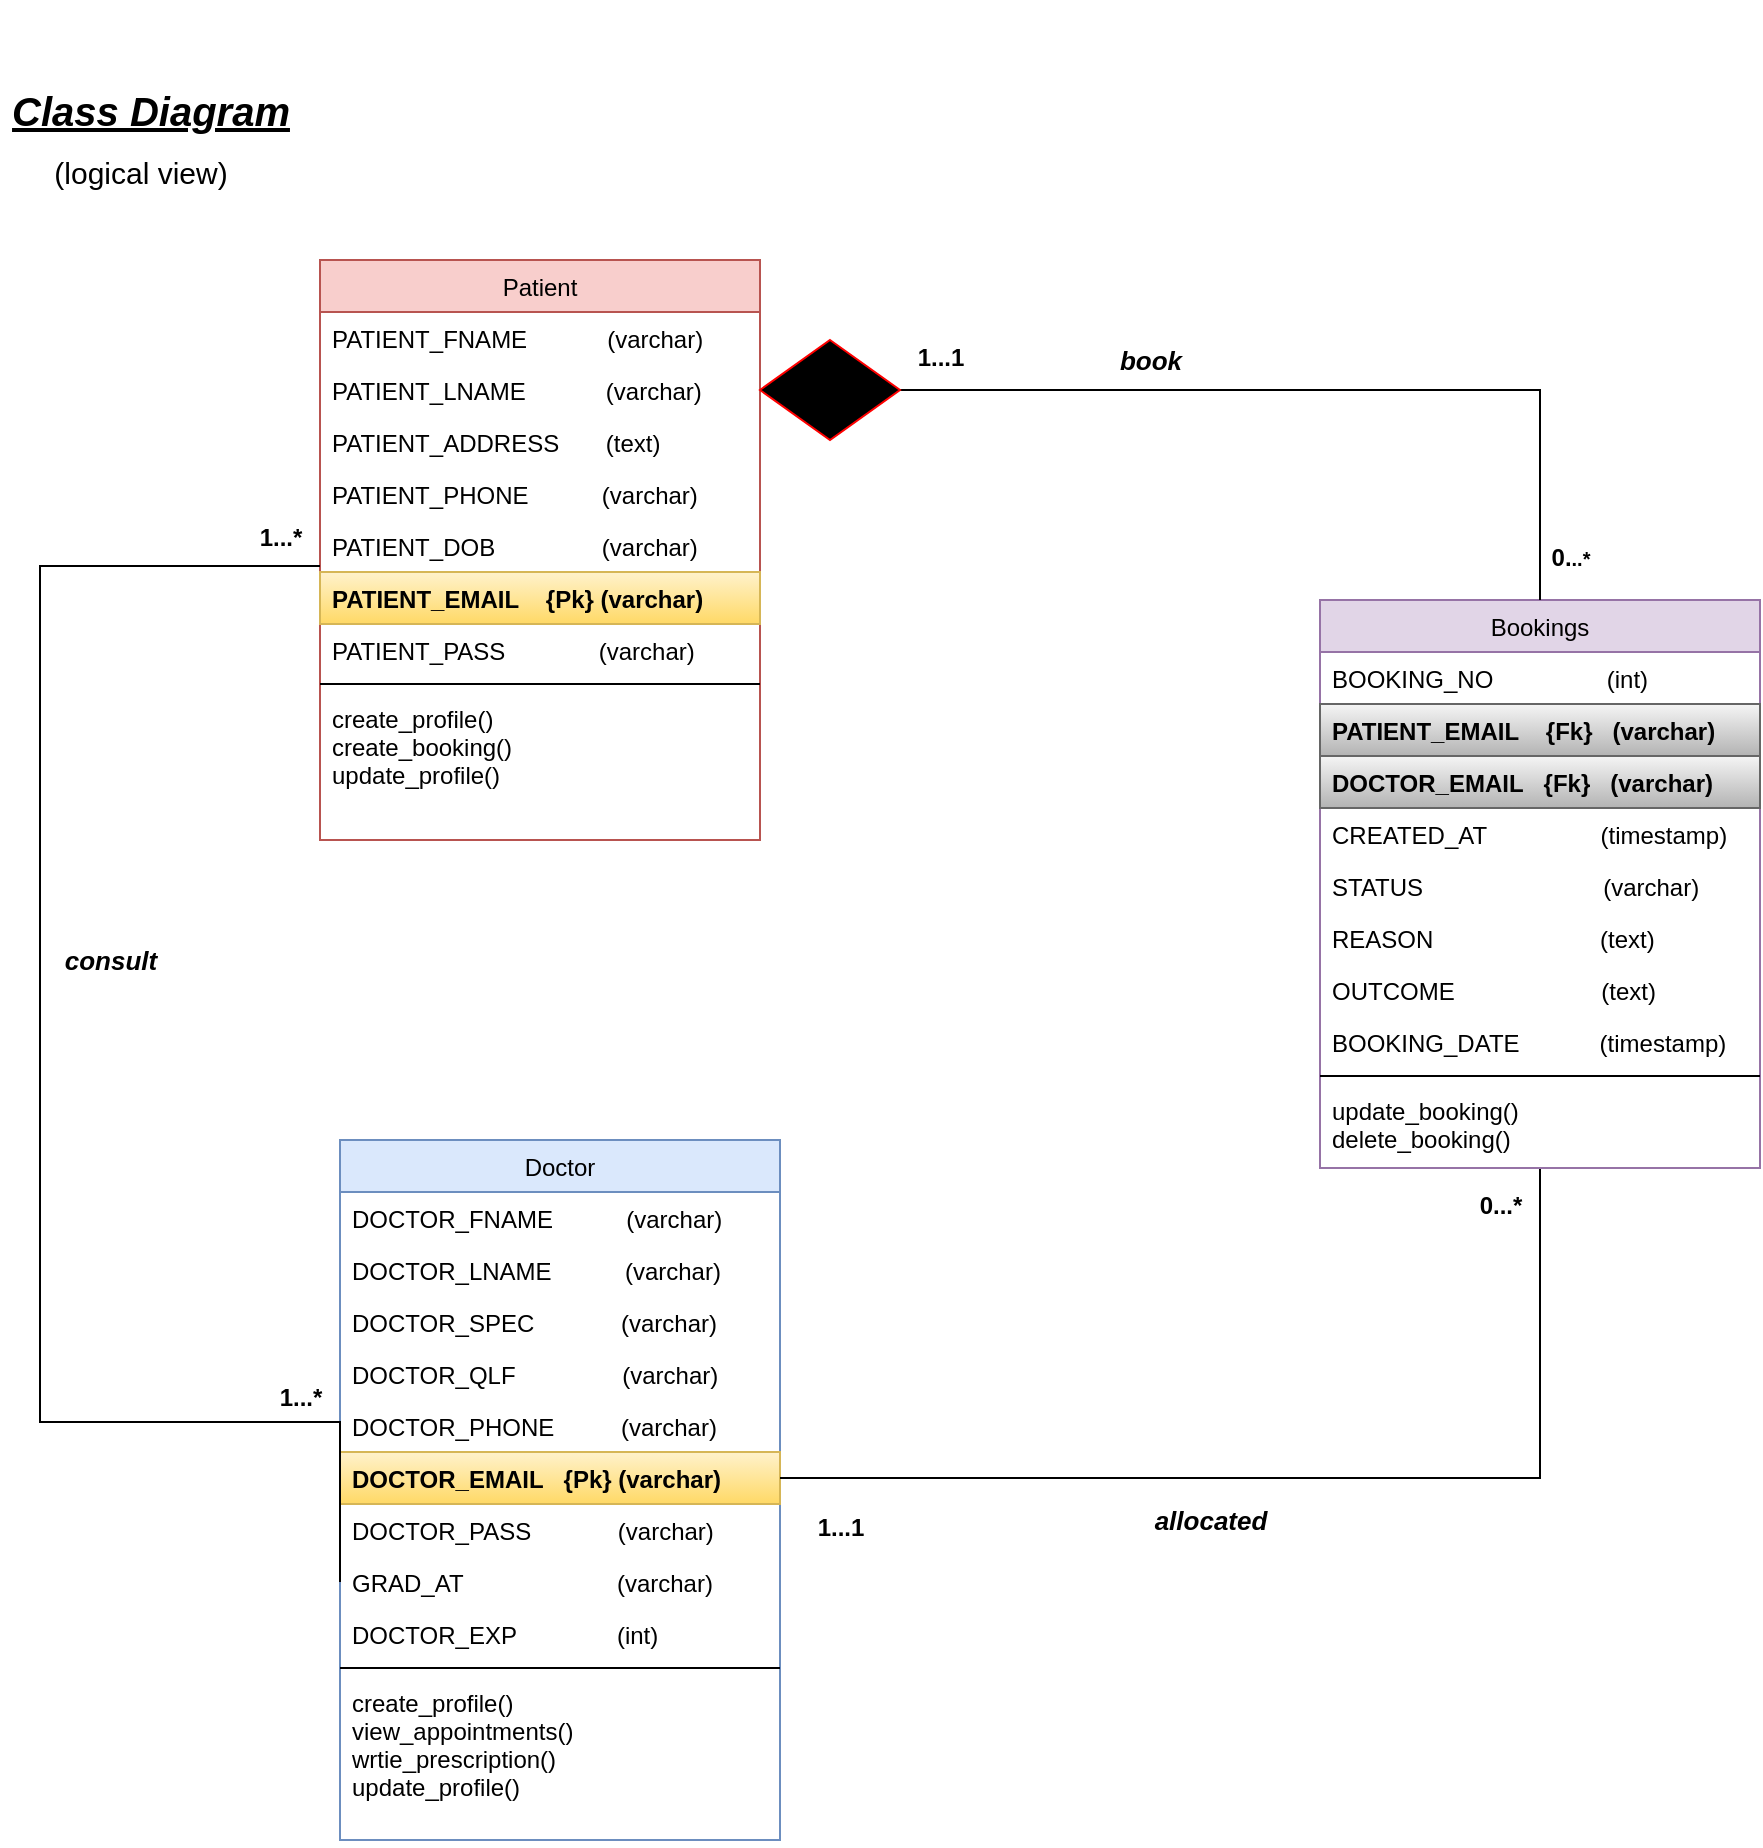 <mxfile version="14.6.11" type="github">
  <diagram id="C5RBs43oDa-KdzZeNtuy" name="Page-1">
    <mxGraphModel dx="974" dy="1745" grid="1" gridSize="10" guides="1" tooltips="1" connect="1" arrows="1" fold="1" page="1" pageScale="1" pageWidth="827" pageHeight="1169" math="0" shadow="0">
      <root>
        <mxCell id="WIyWlLk6GJQsqaUBKTNV-0" />
        <mxCell id="WIyWlLk6GJQsqaUBKTNV-1" parent="WIyWlLk6GJQsqaUBKTNV-0" />
        <mxCell id="zkfFHV4jXpPFQw0GAbJ--17" value="Doctor" style="swimlane;fontStyle=0;align=center;verticalAlign=top;childLayout=stackLayout;horizontal=1;startSize=26;horizontalStack=0;resizeParent=1;resizeLast=0;collapsible=1;marginBottom=0;rounded=0;shadow=0;strokeWidth=1;fillColor=#dae8fc;strokeColor=#6c8ebf;" parent="WIyWlLk6GJQsqaUBKTNV-1" vertex="1">
          <mxGeometry x="190" y="550" width="220" height="350" as="geometry">
            <mxRectangle x="550" y="140" width="160" height="26" as="alternateBounds" />
          </mxGeometry>
        </mxCell>
        <mxCell id="zkfFHV4jXpPFQw0GAbJ--18" value="DOCTOR_FNAME           (varchar)&#xa;" style="text;align=left;verticalAlign=top;spacingLeft=4;spacingRight=4;overflow=hidden;rotatable=0;points=[[0,0.5],[1,0.5]];portConstraint=eastwest;" parent="zkfFHV4jXpPFQw0GAbJ--17" vertex="1">
          <mxGeometry y="26" width="220" height="26" as="geometry" />
        </mxCell>
        <mxCell id="zkfFHV4jXpPFQw0GAbJ--19" value="DOCTOR_LNAME           (varchar)&#xa;&#xa;&#xa;" style="text;align=left;verticalAlign=top;spacingLeft=4;spacingRight=4;overflow=hidden;rotatable=0;points=[[0,0.5],[1,0.5]];portConstraint=eastwest;rounded=0;shadow=0;html=0;" parent="zkfFHV4jXpPFQw0GAbJ--17" vertex="1">
          <mxGeometry y="52" width="220" height="26" as="geometry" />
        </mxCell>
        <mxCell id="zkfFHV4jXpPFQw0GAbJ--20" value="DOCTOR_SPEC             (varchar)&#xa;" style="text;align=left;verticalAlign=top;spacingLeft=4;spacingRight=4;overflow=hidden;rotatable=0;points=[[0,0.5],[1,0.5]];portConstraint=eastwest;rounded=0;shadow=0;html=0;" parent="zkfFHV4jXpPFQw0GAbJ--17" vertex="1">
          <mxGeometry y="78" width="220" height="26" as="geometry" />
        </mxCell>
        <mxCell id="zkfFHV4jXpPFQw0GAbJ--21" value="DOCTOR_QLF                (varchar)&#xa;" style="text;align=left;verticalAlign=top;spacingLeft=4;spacingRight=4;overflow=hidden;rotatable=0;points=[[0,0.5],[1,0.5]];portConstraint=eastwest;rounded=0;shadow=0;html=0;" parent="zkfFHV4jXpPFQw0GAbJ--17" vertex="1">
          <mxGeometry y="104" width="220" height="26" as="geometry" />
        </mxCell>
        <mxCell id="zkfFHV4jXpPFQw0GAbJ--22" value="DOCTOR_PHONE          (varchar)&#xa;" style="text;align=left;verticalAlign=top;spacingLeft=4;spacingRight=4;overflow=hidden;rotatable=0;points=[[0,0.5],[1,0.5]];portConstraint=eastwest;rounded=0;shadow=0;html=0;" parent="zkfFHV4jXpPFQw0GAbJ--17" vertex="1">
          <mxGeometry y="130" width="220" height="26" as="geometry" />
        </mxCell>
        <mxCell id="zkfFHV4jXpPFQw0GAbJ--24" value="DOCTOR_EMAIL   {Pk} (varchar)&#xa;" style="text;align=left;verticalAlign=top;spacingLeft=4;spacingRight=4;overflow=hidden;rotatable=0;points=[[0,0.5],[1,0.5]];portConstraint=eastwest;fillColor=#fff2cc;strokeColor=#d6b656;fontStyle=1;gradientColor=#ffd966;" parent="zkfFHV4jXpPFQw0GAbJ--17" vertex="1">
          <mxGeometry y="156" width="220" height="26" as="geometry" />
        </mxCell>
        <mxCell id="zkfFHV4jXpPFQw0GAbJ--25" value="DOCTOR_PASS             (varchar)&#xa;" style="text;align=left;verticalAlign=top;spacingLeft=4;spacingRight=4;overflow=hidden;rotatable=0;points=[[0,0.5],[1,0.5]];portConstraint=eastwest;" parent="zkfFHV4jXpPFQw0GAbJ--17" vertex="1">
          <mxGeometry y="182" width="220" height="26" as="geometry" />
        </mxCell>
        <mxCell id="OGz6gnWa84EAbvaQI5uq-1" value="GRAD_AT                       (varchar)&#xa;" style="text;align=left;verticalAlign=top;spacingLeft=4;spacingRight=4;overflow=hidden;rotatable=0;points=[[0,0.5],[1,0.5]];portConstraint=eastwest;rounded=0;shadow=0;html=0;" parent="zkfFHV4jXpPFQw0GAbJ--17" vertex="1">
          <mxGeometry y="208" width="220" height="26" as="geometry" />
        </mxCell>
        <mxCell id="OGz6gnWa84EAbvaQI5uq-2" value="DOCTOR_EXP               (int)" style="text;align=left;verticalAlign=top;spacingLeft=4;spacingRight=4;overflow=hidden;rotatable=0;points=[[0,0.5],[1,0.5]];portConstraint=eastwest;rounded=0;shadow=0;html=0;" parent="zkfFHV4jXpPFQw0GAbJ--17" vertex="1">
          <mxGeometry y="234" width="220" height="26" as="geometry" />
        </mxCell>
        <mxCell id="zkfFHV4jXpPFQw0GAbJ--23" value="" style="line;html=1;strokeWidth=1;align=left;verticalAlign=middle;spacingTop=-1;spacingLeft=3;spacingRight=3;rotatable=0;labelPosition=right;points=[];portConstraint=eastwest;" parent="zkfFHV4jXpPFQw0GAbJ--17" vertex="1">
          <mxGeometry y="260" width="220" height="8" as="geometry" />
        </mxCell>
        <mxCell id="OGz6gnWa84EAbvaQI5uq-0" value="create_profile()&#xa;view_appointments()&#xa;wrtie_prescription()&#xa;update_profile()" style="text;align=left;verticalAlign=top;spacingLeft=4;spacingRight=4;overflow=hidden;rotatable=0;points=[[0,0.5],[1,0.5]];portConstraint=eastwest;rounded=0;shadow=0;html=0;" parent="zkfFHV4jXpPFQw0GAbJ--17" vertex="1">
          <mxGeometry y="268" width="220" height="82" as="geometry" />
        </mxCell>
        <mxCell id="OGz6gnWa84EAbvaQI5uq-3" value="Patient" style="swimlane;fontStyle=0;align=center;verticalAlign=top;childLayout=stackLayout;horizontal=1;startSize=26;horizontalStack=0;resizeParent=1;resizeLast=0;collapsible=1;marginBottom=0;rounded=0;shadow=0;strokeWidth=1;fillColor=#f8cecc;strokeColor=#b85450;" parent="WIyWlLk6GJQsqaUBKTNV-1" vertex="1">
          <mxGeometry x="180" y="110" width="220" height="290" as="geometry">
            <mxRectangle x="550" y="140" width="160" height="26" as="alternateBounds" />
          </mxGeometry>
        </mxCell>
        <mxCell id="OGz6gnWa84EAbvaQI5uq-4" value="PATIENT_FNAME            (varchar)" style="text;align=left;verticalAlign=top;spacingLeft=4;spacingRight=4;overflow=hidden;rotatable=0;points=[[0,0.5],[1,0.5]];portConstraint=eastwest;" parent="OGz6gnWa84EAbvaQI5uq-3" vertex="1">
          <mxGeometry y="26" width="220" height="26" as="geometry" />
        </mxCell>
        <mxCell id="OGz6gnWa84EAbvaQI5uq-5" value="PATIENT_LNAME            (varchar)&#xa;&#xa;" style="text;align=left;verticalAlign=top;spacingLeft=4;spacingRight=4;overflow=hidden;rotatable=0;points=[[0,0.5],[1,0.5]];portConstraint=eastwest;rounded=0;shadow=0;html=0;" parent="OGz6gnWa84EAbvaQI5uq-3" vertex="1">
          <mxGeometry y="52" width="220" height="26" as="geometry" />
        </mxCell>
        <mxCell id="OGz6gnWa84EAbvaQI5uq-7" value="PATIENT_ADDRESS       (text)&#xa;" style="text;align=left;verticalAlign=top;spacingLeft=4;spacingRight=4;overflow=hidden;rotatable=0;points=[[0,0.5],[1,0.5]];portConstraint=eastwest;rounded=0;shadow=0;html=0;" parent="OGz6gnWa84EAbvaQI5uq-3" vertex="1">
          <mxGeometry y="78" width="220" height="26" as="geometry" />
        </mxCell>
        <mxCell id="OGz6gnWa84EAbvaQI5uq-8" value="PATIENT_PHONE           (varchar)&#xa;" style="text;align=left;verticalAlign=top;spacingLeft=4;spacingRight=4;overflow=hidden;rotatable=0;points=[[0,0.5],[1,0.5]];portConstraint=eastwest;rounded=0;shadow=0;html=0;" parent="OGz6gnWa84EAbvaQI5uq-3" vertex="1">
          <mxGeometry y="104" width="220" height="26" as="geometry" />
        </mxCell>
        <mxCell id="OGz6gnWa84EAbvaQI5uq-10" value="PATIENT_DOB                (varchar)&#xa;" style="text;align=left;verticalAlign=top;spacingLeft=4;spacingRight=4;overflow=hidden;rotatable=0;points=[[0,0.5],[1,0.5]];portConstraint=eastwest;" parent="OGz6gnWa84EAbvaQI5uq-3" vertex="1">
          <mxGeometry y="130" width="220" height="26" as="geometry" />
        </mxCell>
        <mxCell id="OGz6gnWa84EAbvaQI5uq-9" value="PATIENT_EMAIL    {Pk} (varchar)&#xa;" style="text;align=left;verticalAlign=top;spacingLeft=4;spacingRight=4;overflow=hidden;rotatable=0;points=[[0,0.5],[1,0.5]];portConstraint=eastwest;fillColor=#fff2cc;strokeColor=#d6b656;fontStyle=1;gradientColor=#ffd966;" parent="OGz6gnWa84EAbvaQI5uq-3" vertex="1">
          <mxGeometry y="156" width="220" height="26" as="geometry" />
        </mxCell>
        <mxCell id="OGz6gnWa84EAbvaQI5uq-12" value="PATIENT_PASS              (varchar)&#xa;" style="text;align=left;verticalAlign=top;spacingLeft=4;spacingRight=4;overflow=hidden;rotatable=0;points=[[0,0.5],[1,0.5]];portConstraint=eastwest;rounded=0;shadow=0;html=0;" parent="OGz6gnWa84EAbvaQI5uq-3" vertex="1">
          <mxGeometry y="182" width="220" height="26" as="geometry" />
        </mxCell>
        <mxCell id="OGz6gnWa84EAbvaQI5uq-13" value="" style="line;html=1;strokeWidth=1;align=left;verticalAlign=middle;spacingTop=-1;spacingLeft=3;spacingRight=3;rotatable=0;labelPosition=right;points=[];portConstraint=eastwest;" parent="OGz6gnWa84EAbvaQI5uq-3" vertex="1">
          <mxGeometry y="208" width="220" height="8" as="geometry" />
        </mxCell>
        <mxCell id="OGz6gnWa84EAbvaQI5uq-14" value="create_profile()&#xa;create_booking()&#xa;update_profile()&#xa;" style="text;align=left;verticalAlign=top;spacingLeft=4;spacingRight=4;overflow=hidden;rotatable=0;points=[[0,0.5],[1,0.5]];portConstraint=eastwest;rounded=0;shadow=0;html=0;" parent="OGz6gnWa84EAbvaQI5uq-3" vertex="1">
          <mxGeometry y="216" width="220" height="74" as="geometry" />
        </mxCell>
        <mxCell id="OGz6gnWa84EAbvaQI5uq-41" style="edgeStyle=orthogonalEdgeStyle;rounded=0;orthogonalLoop=1;jettySize=auto;html=1;entryX=1;entryY=0.5;entryDx=0;entryDy=0;fontSize=13;endArrow=none;endFill=0;" parent="WIyWlLk6GJQsqaUBKTNV-1" source="OGz6gnWa84EAbvaQI5uq-15" target="zkfFHV4jXpPFQw0GAbJ--24" edge="1">
          <mxGeometry relative="1" as="geometry" />
        </mxCell>
        <mxCell id="OGz6gnWa84EAbvaQI5uq-15" value="Bookings" style="swimlane;fontStyle=0;align=center;verticalAlign=top;childLayout=stackLayout;horizontal=1;startSize=26;horizontalStack=0;resizeParent=1;resizeLast=0;collapsible=1;marginBottom=0;rounded=0;shadow=0;strokeWidth=1;fillColor=#e1d5e7;strokeColor=#9673a6;" parent="WIyWlLk6GJQsqaUBKTNV-1" vertex="1">
          <mxGeometry x="680" y="280" width="220" height="284" as="geometry">
            <mxRectangle x="550" y="140" width="160" height="26" as="alternateBounds" />
          </mxGeometry>
        </mxCell>
        <mxCell id="OGz6gnWa84EAbvaQI5uq-16" value="BOOKING_NO                 (int)" style="text;align=left;verticalAlign=top;spacingLeft=4;spacingRight=4;overflow=hidden;rotatable=0;points=[[0,0.5],[1,0.5]];portConstraint=eastwest;" parent="OGz6gnWa84EAbvaQI5uq-15" vertex="1">
          <mxGeometry y="26" width="220" height="26" as="geometry" />
        </mxCell>
        <mxCell id="OGz6gnWa84EAbvaQI5uq-20" value="PATIENT_EMAIL    {Fk}   (varchar)&#xa;" style="text;align=left;verticalAlign=top;spacingLeft=4;spacingRight=4;overflow=hidden;rotatable=0;points=[[0,0.5],[1,0.5]];portConstraint=eastwest;rounded=0;shadow=0;html=0;fontStyle=1;fillColor=#f5f5f5;strokeColor=#666666;gradientColor=#b3b3b3;" parent="OGz6gnWa84EAbvaQI5uq-15" vertex="1">
          <mxGeometry y="52" width="220" height="26" as="geometry" />
        </mxCell>
        <mxCell id="OGz6gnWa84EAbvaQI5uq-21" value="DOCTOR_EMAIL   {Fk}   (varchar)" style="text;align=left;verticalAlign=top;spacingLeft=4;spacingRight=4;overflow=hidden;rotatable=0;points=[[0,0.5],[1,0.5]];portConstraint=eastwest;fontStyle=1;fillColor=#f5f5f5;strokeColor=#666666;gradientColor=#b3b3b3;" parent="OGz6gnWa84EAbvaQI5uq-15" vertex="1">
          <mxGeometry y="78" width="220" height="26" as="geometry" />
        </mxCell>
        <mxCell id="OGz6gnWa84EAbvaQI5uq-17" value="CREATED_AT                 (timestamp)" style="text;align=left;verticalAlign=top;spacingLeft=4;spacingRight=4;overflow=hidden;rotatable=0;points=[[0,0.5],[1,0.5]];portConstraint=eastwest;rounded=0;shadow=0;html=0;" parent="OGz6gnWa84EAbvaQI5uq-15" vertex="1">
          <mxGeometry y="104" width="220" height="26" as="geometry" />
        </mxCell>
        <mxCell id="OGz6gnWa84EAbvaQI5uq-18" value="STATUS                           (varchar)&#xa;" style="text;align=left;verticalAlign=top;spacingLeft=4;spacingRight=4;overflow=hidden;rotatable=0;points=[[0,0.5],[1,0.5]];portConstraint=eastwest;rounded=0;shadow=0;html=0;" parent="OGz6gnWa84EAbvaQI5uq-15" vertex="1">
          <mxGeometry y="130" width="220" height="26" as="geometry" />
        </mxCell>
        <mxCell id="OGz6gnWa84EAbvaQI5uq-19" value="REASON                         (text)" style="text;align=left;verticalAlign=top;spacingLeft=4;spacingRight=4;overflow=hidden;rotatable=0;points=[[0,0.5],[1,0.5]];portConstraint=eastwest;rounded=0;shadow=0;html=0;" parent="OGz6gnWa84EAbvaQI5uq-15" vertex="1">
          <mxGeometry y="156" width="220" height="26" as="geometry" />
        </mxCell>
        <mxCell id="OGz6gnWa84EAbvaQI5uq-22" value="OUTCOME                      (text)" style="text;align=left;verticalAlign=top;spacingLeft=4;spacingRight=4;overflow=hidden;rotatable=0;points=[[0,0.5],[1,0.5]];portConstraint=eastwest;" parent="OGz6gnWa84EAbvaQI5uq-15" vertex="1">
          <mxGeometry y="182" width="220" height="26" as="geometry" />
        </mxCell>
        <mxCell id="OGz6gnWa84EAbvaQI5uq-23" value="BOOKING_DATE            (timestamp)" style="text;align=left;verticalAlign=top;spacingLeft=4;spacingRight=4;overflow=hidden;rotatable=0;points=[[0,0.5],[1,0.5]];portConstraint=eastwest;rounded=0;shadow=0;html=0;" parent="OGz6gnWa84EAbvaQI5uq-15" vertex="1">
          <mxGeometry y="208" width="220" height="26" as="geometry" />
        </mxCell>
        <mxCell id="OGz6gnWa84EAbvaQI5uq-25" value="" style="line;html=1;strokeWidth=1;align=left;verticalAlign=middle;spacingTop=-1;spacingLeft=3;spacingRight=3;rotatable=0;labelPosition=right;points=[];portConstraint=eastwest;" parent="OGz6gnWa84EAbvaQI5uq-15" vertex="1">
          <mxGeometry y="234" width="220" height="8" as="geometry" />
        </mxCell>
        <mxCell id="OGz6gnWa84EAbvaQI5uq-26" value="update_booking()&#xa;delete_booking()" style="text;align=left;verticalAlign=top;spacingLeft=4;spacingRight=4;overflow=hidden;rotatable=0;points=[[0,0.5],[1,0.5]];portConstraint=eastwest;rounded=0;shadow=0;html=0;" parent="OGz6gnWa84EAbvaQI5uq-15" vertex="1">
          <mxGeometry y="242" width="220" height="42" as="geometry" />
        </mxCell>
        <mxCell id="OGz6gnWa84EAbvaQI5uq-27" value="Class Diagram" style="text;html=1;align=center;verticalAlign=middle;resizable=0;points=[];autosize=1;strokeColor=none;fontStyle=7;fontSize=20;" parent="WIyWlLk6GJQsqaUBKTNV-1" vertex="1">
          <mxGeometry x="20" y="20" width="150" height="30" as="geometry" />
        </mxCell>
        <mxCell id="OGz6gnWa84EAbvaQI5uq-28" style="edgeStyle=orthogonalEdgeStyle;rounded=0;orthogonalLoop=1;jettySize=auto;html=1;entryX=0;entryY=0.5;entryDx=0;entryDy=0;fontSize=20;endArrow=none;endFill=0;" parent="WIyWlLk6GJQsqaUBKTNV-1" source="OGz6gnWa84EAbvaQI5uq-10" target="OGz6gnWa84EAbvaQI5uq-1" edge="1">
          <mxGeometry relative="1" as="geometry">
            <Array as="points">
              <mxPoint x="40" y="263" />
              <mxPoint x="40" y="691" />
            </Array>
          </mxGeometry>
        </mxCell>
        <mxCell id="OGz6gnWa84EAbvaQI5uq-29" style="edgeStyle=orthogonalEdgeStyle;rounded=0;orthogonalLoop=1;jettySize=auto;html=1;fontSize=20;endArrow=none;endFill=0;" parent="WIyWlLk6GJQsqaUBKTNV-1" source="OGz6gnWa84EAbvaQI5uq-5" target="OGz6gnWa84EAbvaQI5uq-15" edge="1">
          <mxGeometry relative="1" as="geometry" />
        </mxCell>
        <mxCell id="OGz6gnWa84EAbvaQI5uq-31" value="&lt;span style=&quot;font-size: 12px&quot;&gt;&lt;b&gt;1...*&lt;/b&gt;&lt;/span&gt;" style="text;html=1;align=center;verticalAlign=middle;resizable=0;points=[];autosize=1;strokeColor=none;fontSize=20;" parent="WIyWlLk6GJQsqaUBKTNV-1" vertex="1">
          <mxGeometry x="140" y="230" width="40" height="30" as="geometry" />
        </mxCell>
        <mxCell id="OGz6gnWa84EAbvaQI5uq-32" value="&lt;span style=&quot;font-size: 12px&quot;&gt;&lt;b&gt;1...*&lt;/b&gt;&lt;/span&gt;" style="text;html=1;align=center;verticalAlign=middle;resizable=0;points=[];autosize=1;strokeColor=none;fontSize=20;" parent="WIyWlLk6GJQsqaUBKTNV-1" vertex="1">
          <mxGeometry x="150" y="660" width="40" height="30" as="geometry" />
        </mxCell>
        <mxCell id="OGz6gnWa84EAbvaQI5uq-34" value="&lt;font style=&quot;font-size: 12px&quot;&gt;&lt;b&gt;1...1&lt;/b&gt;&lt;/font&gt;" style="text;html=1;align=center;verticalAlign=middle;resizable=0;points=[];autosize=1;strokeColor=none;fontSize=20;" parent="WIyWlLk6GJQsqaUBKTNV-1" vertex="1">
          <mxGeometry x="420" y="725" width="40" height="30" as="geometry" />
        </mxCell>
        <mxCell id="OGz6gnWa84EAbvaQI5uq-35" value="&lt;font style=&quot;font-size: 12px&quot;&gt;&lt;b&gt;0...*&lt;/b&gt;&lt;/font&gt;" style="text;html=1;align=center;verticalAlign=middle;resizable=0;points=[];autosize=1;strokeColor=none;fontSize=20;" parent="WIyWlLk6GJQsqaUBKTNV-1" vertex="1">
          <mxGeometry x="750" y="564" width="40" height="30" as="geometry" />
        </mxCell>
        <mxCell id="OGz6gnWa84EAbvaQI5uq-36" value="&lt;font size=&quot;1&quot;&gt;&lt;b style=&quot;font-size: 12px&quot;&gt;1...1&lt;/b&gt;&lt;/font&gt;" style="text;html=1;align=center;verticalAlign=middle;resizable=0;points=[];autosize=1;strokeColor=none;fontSize=20;" parent="WIyWlLk6GJQsqaUBKTNV-1" vertex="1">
          <mxGeometry x="470" y="140" width="40" height="30" as="geometry" />
        </mxCell>
        <mxCell id="OGz6gnWa84EAbvaQI5uq-37" value="&lt;b&gt;&lt;span style=&quot;font-size: 12px&quot;&gt;0.&lt;/span&gt;&lt;font size=&quot;1&quot;&gt;..*&lt;/font&gt;&lt;/b&gt;" style="text;html=1;align=center;verticalAlign=middle;resizable=0;points=[];autosize=1;strokeColor=none;fontSize=20;" parent="WIyWlLk6GJQsqaUBKTNV-1" vertex="1">
          <mxGeometry x="790" y="240" width="30" height="30" as="geometry" />
        </mxCell>
        <mxCell id="OGz6gnWa84EAbvaQI5uq-38" value="consult" style="text;html=1;align=center;verticalAlign=middle;resizable=0;points=[];autosize=1;strokeColor=none;fontSize=13;fontStyle=3" parent="WIyWlLk6GJQsqaUBKTNV-1" vertex="1">
          <mxGeometry x="45" y="450" width="60" height="20" as="geometry" />
        </mxCell>
        <mxCell id="OGz6gnWa84EAbvaQI5uq-39" value="book" style="text;html=1;align=center;verticalAlign=middle;resizable=0;points=[];autosize=1;strokeColor=none;fontSize=13;fontStyle=3" parent="WIyWlLk6GJQsqaUBKTNV-1" vertex="1">
          <mxGeometry x="570" y="150" width="50" height="20" as="geometry" />
        </mxCell>
        <mxCell id="OGz6gnWa84EAbvaQI5uq-40" value="allocated" style="text;html=1;align=center;verticalAlign=middle;resizable=0;points=[];autosize=1;strokeColor=none;fontSize=13;fontStyle=3" parent="WIyWlLk6GJQsqaUBKTNV-1" vertex="1">
          <mxGeometry x="590" y="730" width="70" height="20" as="geometry" />
        </mxCell>
        <mxCell id="OGz6gnWa84EAbvaQI5uq-43" value="" style="rhombus;whiteSpace=wrap;html=1;fontSize=13;fillColor=#000000;strokeColor=#FF0000;" parent="WIyWlLk6GJQsqaUBKTNV-1" vertex="1">
          <mxGeometry x="400" y="150" width="70" height="50" as="geometry" />
        </mxCell>
        <mxCell id="q3WaeidueKrOElUdNScc-0" value="&lt;br style=&quot;font-size: 15px;&quot;&gt;&lt;br style=&quot;font-size: 15px;&quot;&gt;&lt;br style=&quot;font-size: 15px;&quot;&gt;&lt;br style=&quot;font-size: 15px;&quot;&gt;(logical view)" style="text;html=1;align=center;verticalAlign=middle;resizable=0;points=[];autosize=1;strokeColor=none;fontSize=15;" vertex="1" parent="WIyWlLk6GJQsqaUBKTNV-1">
          <mxGeometry x="40" y="-20" width="100" height="100" as="geometry" />
        </mxCell>
      </root>
    </mxGraphModel>
  </diagram>
</mxfile>
